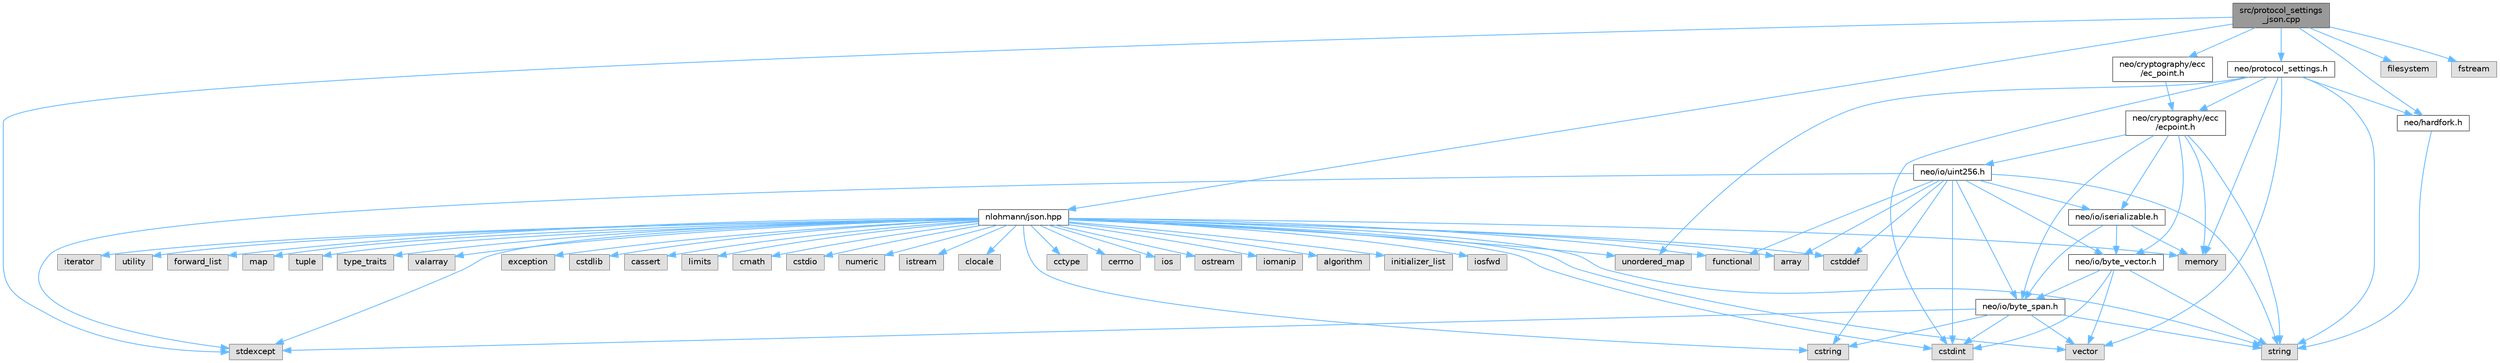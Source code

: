 digraph "src/protocol_settings_json.cpp"
{
 // LATEX_PDF_SIZE
  bgcolor="transparent";
  edge [fontname=Helvetica,fontsize=10,labelfontname=Helvetica,labelfontsize=10];
  node [fontname=Helvetica,fontsize=10,shape=box,height=0.2,width=0.4];
  Node1 [id="Node000001",label="src/protocol_settings\l_json.cpp",height=0.2,width=0.4,color="gray40", fillcolor="grey60", style="filled", fontcolor="black",tooltip=" "];
  Node1 -> Node2 [id="edge1_Node000001_Node000002",color="steelblue1",style="solid",tooltip=" "];
  Node2 [id="Node000002",label="neo/cryptography/ecc\l/ec_point.h",height=0.2,width=0.4,color="grey40", fillcolor="white", style="filled",URL="$ec__point_8h.html",tooltip=" "];
  Node2 -> Node3 [id="edge2_Node000002_Node000003",color="steelblue1",style="solid",tooltip=" "];
  Node3 [id="Node000003",label="neo/cryptography/ecc\l/ecpoint.h",height=0.2,width=0.4,color="grey40", fillcolor="white", style="filled",URL="$ecpoint_8h.html",tooltip=" "];
  Node3 -> Node4 [id="edge3_Node000003_Node000004",color="steelblue1",style="solid",tooltip=" "];
  Node4 [id="Node000004",label="neo/io/byte_span.h",height=0.2,width=0.4,color="grey40", fillcolor="white", style="filled",URL="$io_2byte__span_8h.html",tooltip=" "];
  Node4 -> Node5 [id="edge4_Node000004_Node000005",color="steelblue1",style="solid",tooltip=" "];
  Node5 [id="Node000005",label="cstdint",height=0.2,width=0.4,color="grey60", fillcolor="#E0E0E0", style="filled",tooltip=" "];
  Node4 -> Node6 [id="edge5_Node000004_Node000006",color="steelblue1",style="solid",tooltip=" "];
  Node6 [id="Node000006",label="cstring",height=0.2,width=0.4,color="grey60", fillcolor="#E0E0E0", style="filled",tooltip=" "];
  Node4 -> Node7 [id="edge6_Node000004_Node000007",color="steelblue1",style="solid",tooltip=" "];
  Node7 [id="Node000007",label="stdexcept",height=0.2,width=0.4,color="grey60", fillcolor="#E0E0E0", style="filled",tooltip=" "];
  Node4 -> Node8 [id="edge7_Node000004_Node000008",color="steelblue1",style="solid",tooltip=" "];
  Node8 [id="Node000008",label="string",height=0.2,width=0.4,color="grey60", fillcolor="#E0E0E0", style="filled",tooltip=" "];
  Node4 -> Node9 [id="edge8_Node000004_Node000009",color="steelblue1",style="solid",tooltip=" "];
  Node9 [id="Node000009",label="vector",height=0.2,width=0.4,color="grey60", fillcolor="#E0E0E0", style="filled",tooltip=" "];
  Node3 -> Node10 [id="edge9_Node000003_Node000010",color="steelblue1",style="solid",tooltip=" "];
  Node10 [id="Node000010",label="neo/io/byte_vector.h",height=0.2,width=0.4,color="grey40", fillcolor="white", style="filled",URL="$io_2byte__vector_8h.html",tooltip=" "];
  Node10 -> Node4 [id="edge10_Node000010_Node000004",color="steelblue1",style="solid",tooltip=" "];
  Node10 -> Node5 [id="edge11_Node000010_Node000005",color="steelblue1",style="solid",tooltip=" "];
  Node10 -> Node8 [id="edge12_Node000010_Node000008",color="steelblue1",style="solid",tooltip=" "];
  Node10 -> Node9 [id="edge13_Node000010_Node000009",color="steelblue1",style="solid",tooltip=" "];
  Node3 -> Node11 [id="edge14_Node000003_Node000011",color="steelblue1",style="solid",tooltip=" "];
  Node11 [id="Node000011",label="neo/io/iserializable.h",height=0.2,width=0.4,color="grey40", fillcolor="white", style="filled",URL="$iserializable_8h.html",tooltip=" "];
  Node11 -> Node4 [id="edge15_Node000011_Node000004",color="steelblue1",style="solid",tooltip=" "];
  Node11 -> Node10 [id="edge16_Node000011_Node000010",color="steelblue1",style="solid",tooltip=" "];
  Node11 -> Node12 [id="edge17_Node000011_Node000012",color="steelblue1",style="solid",tooltip=" "];
  Node12 [id="Node000012",label="memory",height=0.2,width=0.4,color="grey60", fillcolor="#E0E0E0", style="filled",tooltip=" "];
  Node3 -> Node13 [id="edge18_Node000003_Node000013",color="steelblue1",style="solid",tooltip=" "];
  Node13 [id="Node000013",label="neo/io/uint256.h",height=0.2,width=0.4,color="grey40", fillcolor="white", style="filled",URL="$uint256_8h.html",tooltip=" "];
  Node13 -> Node4 [id="edge19_Node000013_Node000004",color="steelblue1",style="solid",tooltip=" "];
  Node13 -> Node10 [id="edge20_Node000013_Node000010",color="steelblue1",style="solid",tooltip=" "];
  Node13 -> Node11 [id="edge21_Node000013_Node000011",color="steelblue1",style="solid",tooltip=" "];
  Node13 -> Node14 [id="edge22_Node000013_Node000014",color="steelblue1",style="solid",tooltip=" "];
  Node14 [id="Node000014",label="array",height=0.2,width=0.4,color="grey60", fillcolor="#E0E0E0", style="filled",tooltip=" "];
  Node13 -> Node15 [id="edge23_Node000013_Node000015",color="steelblue1",style="solid",tooltip=" "];
  Node15 [id="Node000015",label="cstddef",height=0.2,width=0.4,color="grey60", fillcolor="#E0E0E0", style="filled",tooltip=" "];
  Node13 -> Node5 [id="edge24_Node000013_Node000005",color="steelblue1",style="solid",tooltip=" "];
  Node13 -> Node6 [id="edge25_Node000013_Node000006",color="steelblue1",style="solid",tooltip=" "];
  Node13 -> Node16 [id="edge26_Node000013_Node000016",color="steelblue1",style="solid",tooltip=" "];
  Node16 [id="Node000016",label="functional",height=0.2,width=0.4,color="grey60", fillcolor="#E0E0E0", style="filled",tooltip=" "];
  Node13 -> Node7 [id="edge27_Node000013_Node000007",color="steelblue1",style="solid",tooltip=" "];
  Node13 -> Node8 [id="edge28_Node000013_Node000008",color="steelblue1",style="solid",tooltip=" "];
  Node3 -> Node12 [id="edge29_Node000003_Node000012",color="steelblue1",style="solid",tooltip=" "];
  Node3 -> Node8 [id="edge30_Node000003_Node000008",color="steelblue1",style="solid",tooltip=" "];
  Node1 -> Node17 [id="edge31_Node000001_Node000017",color="steelblue1",style="solid",tooltip=" "];
  Node17 [id="Node000017",label="neo/hardfork.h",height=0.2,width=0.4,color="grey40", fillcolor="white", style="filled",URL="$hardfork_8h.html",tooltip="Hardfork enumeration for Neo protocol upgrades."];
  Node17 -> Node8 [id="edge32_Node000017_Node000008",color="steelblue1",style="solid",tooltip=" "];
  Node1 -> Node18 [id="edge33_Node000001_Node000018",color="steelblue1",style="solid",tooltip=" "];
  Node18 [id="Node000018",label="neo/protocol_settings.h",height=0.2,width=0.4,color="grey40", fillcolor="white", style="filled",URL="$protocol__settings_8h.html",tooltip=" "];
  Node18 -> Node3 [id="edge34_Node000018_Node000003",color="steelblue1",style="solid",tooltip=" "];
  Node18 -> Node17 [id="edge35_Node000018_Node000017",color="steelblue1",style="solid",tooltip=" "];
  Node18 -> Node5 [id="edge36_Node000018_Node000005",color="steelblue1",style="solid",tooltip=" "];
  Node18 -> Node12 [id="edge37_Node000018_Node000012",color="steelblue1",style="solid",tooltip=" "];
  Node18 -> Node8 [id="edge38_Node000018_Node000008",color="steelblue1",style="solid",tooltip=" "];
  Node18 -> Node19 [id="edge39_Node000018_Node000019",color="steelblue1",style="solid",tooltip=" "];
  Node19 [id="Node000019",label="unordered_map",height=0.2,width=0.4,color="grey60", fillcolor="#E0E0E0", style="filled",tooltip=" "];
  Node18 -> Node9 [id="edge40_Node000018_Node000009",color="steelblue1",style="solid",tooltip=" "];
  Node1 -> Node20 [id="edge41_Node000001_Node000020",color="steelblue1",style="solid",tooltip=" "];
  Node20 [id="Node000020",label="filesystem",height=0.2,width=0.4,color="grey60", fillcolor="#E0E0E0", style="filled",tooltip=" "];
  Node1 -> Node21 [id="edge42_Node000001_Node000021",color="steelblue1",style="solid",tooltip=" "];
  Node21 [id="Node000021",label="fstream",height=0.2,width=0.4,color="grey60", fillcolor="#E0E0E0", style="filled",tooltip=" "];
  Node1 -> Node22 [id="edge43_Node000001_Node000022",color="steelblue1",style="solid",tooltip=" "];
  Node22 [id="Node000022",label="nlohmann/json.hpp",height=0.2,width=0.4,color="grey40", fillcolor="white", style="filled",URL="$json_8hpp.html",tooltip=" "];
  Node22 -> Node23 [id="edge44_Node000022_Node000023",color="steelblue1",style="solid",tooltip=" "];
  Node23 [id="Node000023",label="algorithm",height=0.2,width=0.4,color="grey60", fillcolor="#E0E0E0", style="filled",tooltip=" "];
  Node22 -> Node15 [id="edge45_Node000022_Node000015",color="steelblue1",style="solid",tooltip=" "];
  Node22 -> Node16 [id="edge46_Node000022_Node000016",color="steelblue1",style="solid",tooltip=" "];
  Node22 -> Node24 [id="edge47_Node000022_Node000024",color="steelblue1",style="solid",tooltip=" "];
  Node24 [id="Node000024",label="initializer_list",height=0.2,width=0.4,color="grey60", fillcolor="#E0E0E0", style="filled",tooltip=" "];
  Node22 -> Node25 [id="edge48_Node000022_Node000025",color="steelblue1",style="solid",tooltip=" "];
  Node25 [id="Node000025",label="iosfwd",height=0.2,width=0.4,color="grey60", fillcolor="#E0E0E0", style="filled",tooltip=" "];
  Node22 -> Node26 [id="edge49_Node000022_Node000026",color="steelblue1",style="solid",tooltip=" "];
  Node26 [id="Node000026",label="iterator",height=0.2,width=0.4,color="grey60", fillcolor="#E0E0E0", style="filled",tooltip=" "];
  Node22 -> Node12 [id="edge50_Node000022_Node000012",color="steelblue1",style="solid",tooltip=" "];
  Node22 -> Node8 [id="edge51_Node000022_Node000008",color="steelblue1",style="solid",tooltip=" "];
  Node22 -> Node27 [id="edge52_Node000022_Node000027",color="steelblue1",style="solid",tooltip=" "];
  Node27 [id="Node000027",label="utility",height=0.2,width=0.4,color="grey60", fillcolor="#E0E0E0", style="filled",tooltip=" "];
  Node22 -> Node9 [id="edge53_Node000022_Node000009",color="steelblue1",style="solid",tooltip=" "];
  Node22 -> Node14 [id="edge54_Node000022_Node000014",color="steelblue1",style="solid",tooltip=" "];
  Node22 -> Node28 [id="edge55_Node000022_Node000028",color="steelblue1",style="solid",tooltip=" "];
  Node28 [id="Node000028",label="forward_list",height=0.2,width=0.4,color="grey60", fillcolor="#E0E0E0", style="filled",tooltip=" "];
  Node22 -> Node29 [id="edge56_Node000022_Node000029",color="steelblue1",style="solid",tooltip=" "];
  Node29 [id="Node000029",label="map",height=0.2,width=0.4,color="grey60", fillcolor="#E0E0E0", style="filled",tooltip=" "];
  Node22 -> Node30 [id="edge57_Node000022_Node000030",color="steelblue1",style="solid",tooltip=" "];
  Node30 [id="Node000030",label="tuple",height=0.2,width=0.4,color="grey60", fillcolor="#E0E0E0", style="filled",tooltip=" "];
  Node22 -> Node31 [id="edge58_Node000022_Node000031",color="steelblue1",style="solid",tooltip=" "];
  Node31 [id="Node000031",label="type_traits",height=0.2,width=0.4,color="grey60", fillcolor="#E0E0E0", style="filled",tooltip=" "];
  Node22 -> Node19 [id="edge59_Node000022_Node000019",color="steelblue1",style="solid",tooltip=" "];
  Node22 -> Node32 [id="edge60_Node000022_Node000032",color="steelblue1",style="solid",tooltip=" "];
  Node32 [id="Node000032",label="valarray",height=0.2,width=0.4,color="grey60", fillcolor="#E0E0E0", style="filled",tooltip=" "];
  Node22 -> Node33 [id="edge61_Node000022_Node000033",color="steelblue1",style="solid",tooltip=" "];
  Node33 [id="Node000033",label="exception",height=0.2,width=0.4,color="grey60", fillcolor="#E0E0E0", style="filled",tooltip=" "];
  Node22 -> Node7 [id="edge62_Node000022_Node000007",color="steelblue1",style="solid",tooltip=" "];
  Node22 -> Node5 [id="edge63_Node000022_Node000005",color="steelblue1",style="solid",tooltip=" "];
  Node22 -> Node34 [id="edge64_Node000022_Node000034",color="steelblue1",style="solid",tooltip=" "];
  Node34 [id="Node000034",label="cstdlib",height=0.2,width=0.4,color="grey60", fillcolor="#E0E0E0", style="filled",tooltip=" "];
  Node22 -> Node35 [id="edge65_Node000022_Node000035",color="steelblue1",style="solid",tooltip=" "];
  Node35 [id="Node000035",label="cassert",height=0.2,width=0.4,color="grey60", fillcolor="#E0E0E0", style="filled",tooltip=" "];
  Node22 -> Node36 [id="edge66_Node000022_Node000036",color="steelblue1",style="solid",tooltip=" "];
  Node36 [id="Node000036",label="limits",height=0.2,width=0.4,color="grey60", fillcolor="#E0E0E0", style="filled",tooltip=" "];
  Node22 -> Node6 [id="edge67_Node000022_Node000006",color="steelblue1",style="solid",tooltip=" "];
  Node22 -> Node37 [id="edge68_Node000022_Node000037",color="steelblue1",style="solid",tooltip=" "];
  Node37 [id="Node000037",label="cmath",height=0.2,width=0.4,color="grey60", fillcolor="#E0E0E0", style="filled",tooltip=" "];
  Node22 -> Node38 [id="edge69_Node000022_Node000038",color="steelblue1",style="solid",tooltip=" "];
  Node38 [id="Node000038",label="cstdio",height=0.2,width=0.4,color="grey60", fillcolor="#E0E0E0", style="filled",tooltip=" "];
  Node22 -> Node39 [id="edge70_Node000022_Node000039",color="steelblue1",style="solid",tooltip=" "];
  Node39 [id="Node000039",label="numeric",height=0.2,width=0.4,color="grey60", fillcolor="#E0E0E0", style="filled",tooltip=" "];
  Node22 -> Node40 [id="edge71_Node000022_Node000040",color="steelblue1",style="solid",tooltip=" "];
  Node40 [id="Node000040",label="istream",height=0.2,width=0.4,color="grey60", fillcolor="#E0E0E0", style="filled",tooltip=" "];
  Node22 -> Node41 [id="edge72_Node000022_Node000041",color="steelblue1",style="solid",tooltip=" "];
  Node41 [id="Node000041",label="clocale",height=0.2,width=0.4,color="grey60", fillcolor="#E0E0E0", style="filled",tooltip=" "];
  Node22 -> Node42 [id="edge73_Node000022_Node000042",color="steelblue1",style="solid",tooltip=" "];
  Node42 [id="Node000042",label="cctype",height=0.2,width=0.4,color="grey60", fillcolor="#E0E0E0", style="filled",tooltip=" "];
  Node22 -> Node43 [id="edge74_Node000022_Node000043",color="steelblue1",style="solid",tooltip=" "];
  Node43 [id="Node000043",label="cerrno",height=0.2,width=0.4,color="grey60", fillcolor="#E0E0E0", style="filled",tooltip=" "];
  Node22 -> Node44 [id="edge75_Node000022_Node000044",color="steelblue1",style="solid",tooltip=" "];
  Node44 [id="Node000044",label="ios",height=0.2,width=0.4,color="grey60", fillcolor="#E0E0E0", style="filled",tooltip=" "];
  Node22 -> Node45 [id="edge76_Node000022_Node000045",color="steelblue1",style="solid",tooltip=" "];
  Node45 [id="Node000045",label="ostream",height=0.2,width=0.4,color="grey60", fillcolor="#E0E0E0", style="filled",tooltip=" "];
  Node22 -> Node46 [id="edge77_Node000022_Node000046",color="steelblue1",style="solid",tooltip=" "];
  Node46 [id="Node000046",label="iomanip",height=0.2,width=0.4,color="grey60", fillcolor="#E0E0E0", style="filled",tooltip=" "];
  Node1 -> Node7 [id="edge78_Node000001_Node000007",color="steelblue1",style="solid",tooltip=" "];
}
